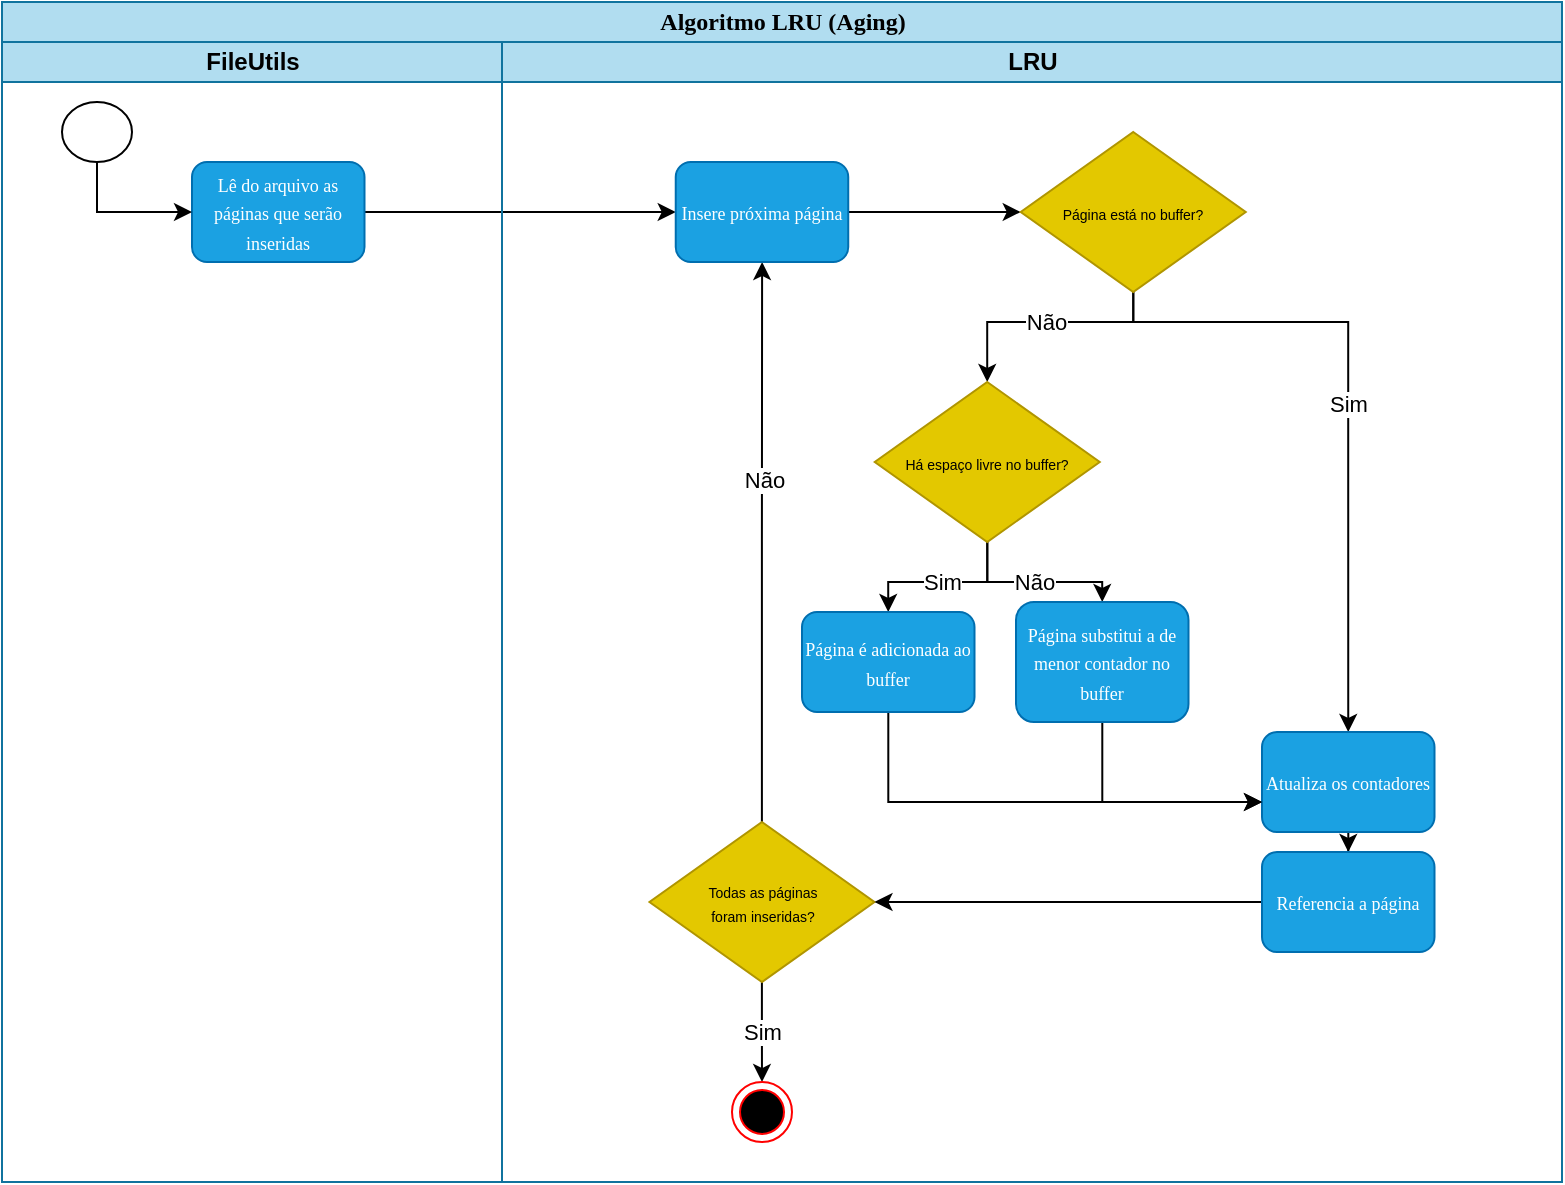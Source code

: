 <mxfile version="20.7.4" type="github"><diagram name="Page-1" id="0783ab3e-0a74-02c8-0abd-f7b4e66b4bec"><mxGraphModel dx="934" dy="558" grid="1" gridSize="10" guides="1" tooltips="1" connect="1" arrows="1" fold="1" page="1" pageScale="1" pageWidth="850" pageHeight="1100" background="none" math="0" shadow="0"><root><mxCell id="0"/><mxCell id="1" parent="0"/><mxCell id="1c1d494c118603dd-1" value="Algoritmo LRU (Aging)" style="swimlane;html=1;childLayout=stackLayout;startSize=20;rounded=0;shadow=0;comic=0;labelBackgroundColor=none;strokeWidth=1;fontFamily=Verdana;fontSize=12;align=center;fillColor=#b1ddf0;strokeColor=#10739e;" parent="1" vertex="1"><mxGeometry x="50" y="10" width="780" height="590" as="geometry"/></mxCell><mxCell id="wCjlZaPadvQnZh6D1hDm-8" style="edgeStyle=orthogonalEdgeStyle;rounded=0;orthogonalLoop=1;jettySize=auto;html=1;entryX=0;entryY=0.5;entryDx=0;entryDy=0;fontSize=10;fontColor=#FFFFFF;" parent="1c1d494c118603dd-1" source="IIGcA4z0rTTvGMS56wAE-21" edge="1"><mxGeometry relative="1" as="geometry"><mxPoint x="181.25" y="110" as="sourcePoint"/><mxPoint x="336.87" y="105" as="targetPoint"/></mxGeometry></mxCell><mxCell id="1c1d494c118603dd-3" value="FileUtils" style="swimlane;html=1;startSize=20;fillColor=#b1ddf0;strokeColor=#10739e;" parent="1c1d494c118603dd-1" vertex="1"><mxGeometry y="20" width="250" height="570" as="geometry"/></mxCell><mxCell id="IIGcA4z0rTTvGMS56wAE-21" value="&lt;font color=&quot;#ffffff&quot; style=&quot;font-size: 9px&quot; face=&quot;Verdana&quot;&gt;Lê do arquivo as páginas que serão inseridas&lt;/font&gt;" style="rounded=1;whiteSpace=wrap;html=1;fillColor=#1ba1e2;strokeColor=#006EAF;fontColor=#ffffff;" parent="1c1d494c118603dd-3" vertex="1"><mxGeometry x="95.0" y="60" width="86.25" height="50" as="geometry"/></mxCell><mxCell id="zcxGvaBpKMZDa4jqTmvh-62" style="edgeStyle=orthogonalEdgeStyle;rounded=0;orthogonalLoop=1;jettySize=auto;html=1;" edge="1" parent="1c1d494c118603dd-3" source="zcxGvaBpKMZDa4jqTmvh-60" target="IIGcA4z0rTTvGMS56wAE-21"><mxGeometry relative="1" as="geometry"><Array as="points"><mxPoint x="48" y="85"/></Array></mxGeometry></mxCell><mxCell id="zcxGvaBpKMZDa4jqTmvh-60" value="" style="verticalLabelPosition=bottom;verticalAlign=top;html=1;shape=mxgraph.flowchart.on-page_reference;" vertex="1" parent="1c1d494c118603dd-3"><mxGeometry x="30" y="30" width="35" height="30" as="geometry"/></mxCell><mxCell id="1c1d494c118603dd-4" value="LRU" style="swimlane;html=1;startSize=20;fillColor=#b1ddf0;strokeColor=#10739e;" parent="1c1d494c118603dd-1" vertex="1"><mxGeometry x="250" y="20" width="530" height="570" as="geometry"/></mxCell><mxCell id="zcxGvaBpKMZDa4jqTmvh-5" value="" style="edgeStyle=orthogonalEdgeStyle;rounded=0;orthogonalLoop=1;jettySize=auto;html=1;" edge="1" parent="1c1d494c118603dd-4" source="wCjlZaPadvQnZh6D1hDm-9" target="zcxGvaBpKMZDa4jqTmvh-4"><mxGeometry relative="1" as="geometry"><mxPoint x="50" y="90" as="targetPoint"/></mxGeometry></mxCell><mxCell id="zcxGvaBpKMZDa4jqTmvh-8" value="Não" style="edgeLabel;html=1;align=center;verticalAlign=middle;resizable=0;points=[];" vertex="1" connectable="0" parent="zcxGvaBpKMZDa4jqTmvh-5"><mxGeometry x="0.223" y="-1" relative="1" as="geometry"><mxPoint as="offset"/></mxGeometry></mxCell><mxCell id="zcxGvaBpKMZDa4jqTmvh-59" value="Sim" style="edgeStyle=orthogonalEdgeStyle;rounded=0;orthogonalLoop=1;jettySize=auto;html=1;" edge="1" parent="1c1d494c118603dd-4" source="wCjlZaPadvQnZh6D1hDm-9" target="zcxGvaBpKMZDa4jqTmvh-58"><mxGeometry relative="1" as="geometry"/></mxCell><mxCell id="wCjlZaPadvQnZh6D1hDm-9" value="&lt;span style=&quot;font-size: 7px;&quot;&gt;Todas as páginas &lt;br&gt;foram inseridas?&lt;/span&gt;" style="rhombus;whiteSpace=wrap;html=1;fontSize=10;strokeColor=#B09500;fillColor=#e3c800;fontColor=#000000;" parent="1c1d494c118603dd-4" vertex="1"><mxGeometry x="73.74" y="390" width="112.5" height="80" as="geometry"/></mxCell><mxCell id="zcxGvaBpKMZDa4jqTmvh-7" value="" style="edgeStyle=orthogonalEdgeStyle;rounded=0;orthogonalLoop=1;jettySize=auto;html=1;" edge="1" parent="1c1d494c118603dd-4" source="zcxGvaBpKMZDa4jqTmvh-4" target="zcxGvaBpKMZDa4jqTmvh-6"><mxGeometry relative="1" as="geometry"/></mxCell><mxCell id="zcxGvaBpKMZDa4jqTmvh-4" value="&lt;font color=&quot;#ffffff&quot; style=&quot;font-size: 9px&quot; face=&quot;Verdana&quot;&gt;Insere próxima página&lt;/font&gt;" style="rounded=1;whiteSpace=wrap;html=1;fillColor=#1ba1e2;strokeColor=#006EAF;fontColor=#ffffff;" vertex="1" parent="1c1d494c118603dd-4"><mxGeometry x="86.87" y="60" width="86.25" height="50" as="geometry"/></mxCell><mxCell id="zcxGvaBpKMZDa4jqTmvh-31" value="Não" style="edgeStyle=orthogonalEdgeStyle;rounded=0;orthogonalLoop=1;jettySize=auto;html=1;entryX=0.5;entryY=0;entryDx=0;entryDy=0;" edge="1" parent="1c1d494c118603dd-4" source="zcxGvaBpKMZDa4jqTmvh-6" target="zcxGvaBpKMZDa4jqTmvh-30"><mxGeometry relative="1" as="geometry"><Array as="points"><mxPoint x="316" y="140"/><mxPoint x="243" y="140"/></Array></mxGeometry></mxCell><mxCell id="zcxGvaBpKMZDa4jqTmvh-57" value="Sim" style="edgeStyle=orthogonalEdgeStyle;rounded=0;orthogonalLoop=1;jettySize=auto;html=1;entryX=0.5;entryY=0;entryDx=0;entryDy=0;" edge="1" parent="1c1d494c118603dd-4" source="zcxGvaBpKMZDa4jqTmvh-6" target="zcxGvaBpKMZDa4jqTmvh-14"><mxGeometry relative="1" as="geometry"><Array as="points"><mxPoint x="316" y="140"/><mxPoint x="423" y="140"/></Array></mxGeometry></mxCell><mxCell id="zcxGvaBpKMZDa4jqTmvh-6" value="&lt;span style=&quot;font-size: 7px;&quot;&gt;Página está no buffer?&lt;/span&gt;" style="rhombus;whiteSpace=wrap;html=1;fontSize=10;strokeColor=#B09500;fillColor=#e3c800;fontColor=#000000;" vertex="1" parent="1c1d494c118603dd-4"><mxGeometry x="259.37" y="45" width="112.5" height="80" as="geometry"/></mxCell><mxCell id="zcxGvaBpKMZDa4jqTmvh-54" value="" style="edgeStyle=orthogonalEdgeStyle;rounded=0;orthogonalLoop=1;jettySize=auto;html=1;" edge="1" parent="1c1d494c118603dd-4" source="zcxGvaBpKMZDa4jqTmvh-14" target="zcxGvaBpKMZDa4jqTmvh-51"><mxGeometry relative="1" as="geometry"/></mxCell><mxCell id="zcxGvaBpKMZDa4jqTmvh-14" value="&lt;font color=&quot;#ffffff&quot; style=&quot;font-size: 9px&quot; face=&quot;Verdana&quot;&gt;Atualiza os contadores&lt;/font&gt;" style="rounded=1;whiteSpace=wrap;html=1;fillColor=#1ba1e2;strokeColor=#006EAF;fontColor=#ffffff;" vertex="1" parent="1c1d494c118603dd-4"><mxGeometry x="380" y="345" width="86.25" height="50" as="geometry"/></mxCell><mxCell id="zcxGvaBpKMZDa4jqTmvh-34" value="Sim" style="edgeStyle=orthogonalEdgeStyle;rounded=0;orthogonalLoop=1;jettySize=auto;html=1;entryX=0.5;entryY=0;entryDx=0;entryDy=0;" edge="1" parent="1c1d494c118603dd-4" source="zcxGvaBpKMZDa4jqTmvh-30" target="zcxGvaBpKMZDa4jqTmvh-32"><mxGeometry relative="1" as="geometry"/></mxCell><mxCell id="zcxGvaBpKMZDa4jqTmvh-35" value="Não" style="edgeStyle=orthogonalEdgeStyle;rounded=0;orthogonalLoop=1;jettySize=auto;html=1;entryX=0.5;entryY=0;entryDx=0;entryDy=0;" edge="1" parent="1c1d494c118603dd-4" source="zcxGvaBpKMZDa4jqTmvh-30" target="zcxGvaBpKMZDa4jqTmvh-33"><mxGeometry relative="1" as="geometry"/></mxCell><mxCell id="zcxGvaBpKMZDa4jqTmvh-30" value="&lt;span style=&quot;font-size: 7px;&quot;&gt;Há espaço livre no buffer?&lt;/span&gt;" style="rhombus;whiteSpace=wrap;html=1;fontSize=10;strokeColor=#B09500;fillColor=#e3c800;fontColor=#000000;" vertex="1" parent="1c1d494c118603dd-4"><mxGeometry x="186.37" y="170" width="112.5" height="80" as="geometry"/></mxCell><mxCell id="zcxGvaBpKMZDa4jqTmvh-52" style="edgeStyle=orthogonalEdgeStyle;rounded=0;orthogonalLoop=1;jettySize=auto;html=1;" edge="1" parent="1c1d494c118603dd-4" source="zcxGvaBpKMZDa4jqTmvh-32" target="zcxGvaBpKMZDa4jqTmvh-14"><mxGeometry relative="1" as="geometry"><Array as="points"><mxPoint x="193" y="380"/></Array></mxGeometry></mxCell><mxCell id="zcxGvaBpKMZDa4jqTmvh-32" value="&lt;font color=&quot;#ffffff&quot; style=&quot;font-size: 9px&quot; face=&quot;Verdana&quot;&gt;Página é adicionada ao buffer&lt;/font&gt;" style="rounded=1;whiteSpace=wrap;html=1;fillColor=#1ba1e2;strokeColor=#006EAF;fontColor=#ffffff;" vertex="1" parent="1c1d494c118603dd-4"><mxGeometry x="150" y="285" width="86.25" height="50" as="geometry"/></mxCell><mxCell id="zcxGvaBpKMZDa4jqTmvh-53" style="edgeStyle=orthogonalEdgeStyle;rounded=0;orthogonalLoop=1;jettySize=auto;html=1;" edge="1" parent="1c1d494c118603dd-4" source="zcxGvaBpKMZDa4jqTmvh-33" target="zcxGvaBpKMZDa4jqTmvh-14"><mxGeometry relative="1" as="geometry"><Array as="points"><mxPoint x="300" y="380"/></Array></mxGeometry></mxCell><mxCell id="zcxGvaBpKMZDa4jqTmvh-33" value="&lt;font color=&quot;#ffffff&quot; style=&quot;font-size: 9px&quot; face=&quot;Verdana&quot;&gt;Página substitui a de menor contador no buffer&lt;/font&gt;" style="rounded=1;whiteSpace=wrap;html=1;fillColor=#1ba1e2;strokeColor=#006EAF;fontColor=#ffffff;" vertex="1" parent="1c1d494c118603dd-4"><mxGeometry x="257" y="280" width="86.25" height="60" as="geometry"/></mxCell><mxCell id="zcxGvaBpKMZDa4jqTmvh-55" style="edgeStyle=orthogonalEdgeStyle;rounded=0;orthogonalLoop=1;jettySize=auto;html=1;" edge="1" parent="1c1d494c118603dd-4" source="zcxGvaBpKMZDa4jqTmvh-51" target="wCjlZaPadvQnZh6D1hDm-9"><mxGeometry relative="1" as="geometry"/></mxCell><mxCell id="zcxGvaBpKMZDa4jqTmvh-51" value="&lt;font color=&quot;#ffffff&quot; style=&quot;font-size: 9px&quot; face=&quot;Verdana&quot;&gt;Referencia a página&lt;/font&gt;" style="rounded=1;whiteSpace=wrap;html=1;fillColor=#1ba1e2;strokeColor=#006EAF;fontColor=#ffffff;" vertex="1" parent="1c1d494c118603dd-4"><mxGeometry x="380" y="405" width="86.25" height="50" as="geometry"/></mxCell><mxCell id="zcxGvaBpKMZDa4jqTmvh-58" value="" style="ellipse;html=1;shape=endState;fillColor=#000000;strokeColor=#ff0000;" vertex="1" parent="1c1d494c118603dd-4"><mxGeometry x="115" y="520" width="30" height="30" as="geometry"/></mxCell></root></mxGraphModel></diagram></mxfile>